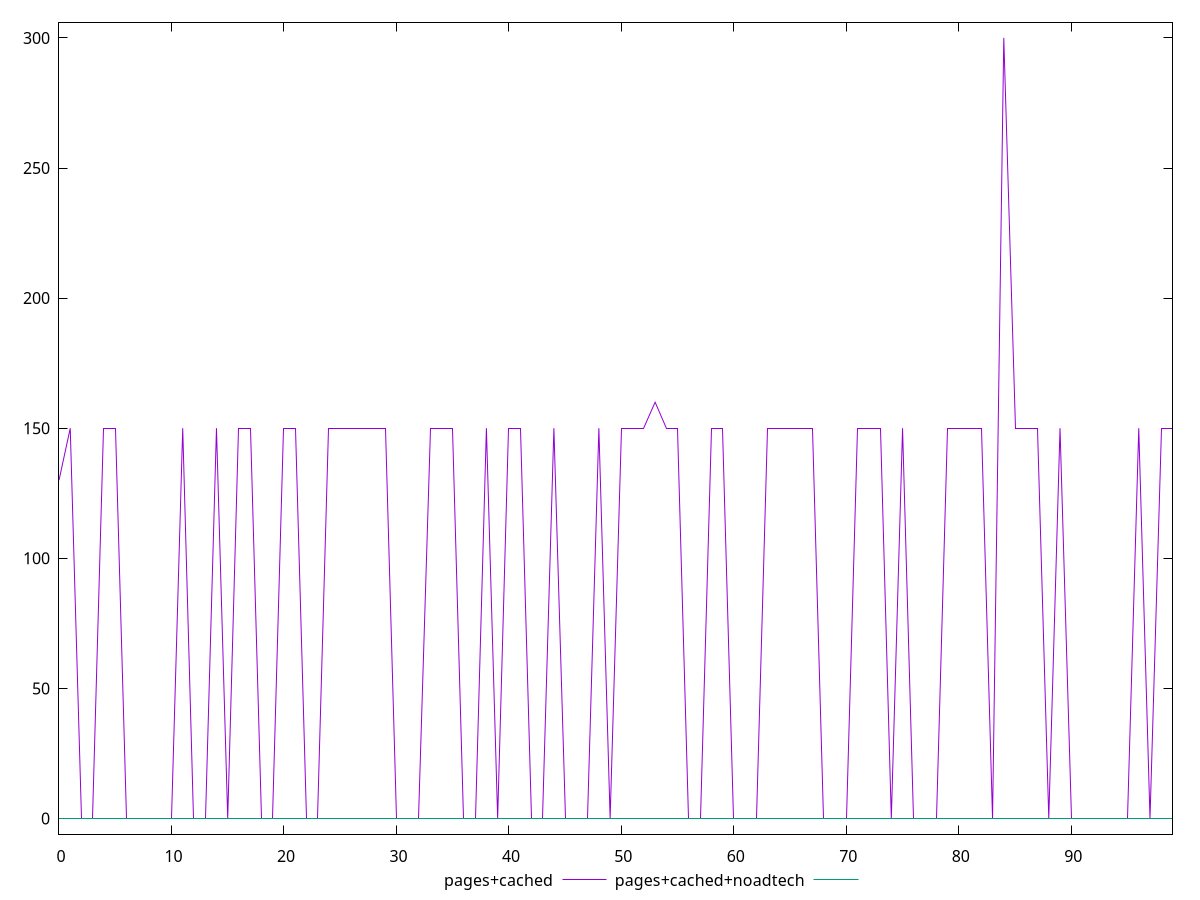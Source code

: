 reset

$pagesCached <<EOF
0 130
1 150
2 0
3 0
4 150
5 150
6 0
7 0
8 0
9 0
10 0
11 150
12 0
13 0
14 150
15 0
16 150
17 150
18 0
19 0
20 150
21 150
22 0
23 0
24 150
25 150
26 150
27 150
28 150
29 150
30 0
31 0
32 0
33 150
34 150
35 150
36 0
37 0
38 150
39 0
40 150
41 150
42 0
43 0
44 150
45 0
46 0
47 0
48 150
49 0
50 150
51 150
52 150
53 160
54 150
55 150
56 0
57 0
58 150
59 150
60 0
61 0
62 0
63 150
64 150
65 150
66 150
67 150
68 0
69 0
70 0
71 150
72 150
73 150
74 0
75 150
76 0
77 0
78 0
79 150
80 150
81 150
82 150
83 0
84 300
85 150
86 150
87 150
88 0
89 150
90 0
91 0
92 0
93 0
94 0
95 0
96 150
97 0
98 150
99 150
EOF

$pagesCachedNoadtech <<EOF
0 0
1 0
2 0
3 0
4 0
5 0
6 0
7 0
8 0
9 0
10 0
11 0
12 0
13 0
14 0
15 0
16 0
17 0
18 0
19 0
20 0
21 0
22 0
23 0
24 0
25 0
26 0
27 0
28 0
29 0
30 0
31 0
32 0
33 0
34 0
35 0
36 0
37 0
38 0
39 0
40 0
41 0
42 0
43 0
44 0
45 0
46 0
47 0
48 0
49 0
50 0
51 0
52 0
53 0
54 0
55 0
56 0
57 0
58 0
59 0
60 0
61 0
62 0
63 0
64 0
65 0
66 0
67 0
68 0
69 0
70 0
71 0
72 0
73 0
74 0
75 0
76 0
77 0
78 0
79 0
80 0
81 0
82 0
83 0
84 0
85 0
86 0
87 0
88 0
89 0
90 0
91 0
92 0
93 0
94 0
95 0
96 0
97 0
98 0
99 0
EOF

set key outside below
set xrange [0:99]
set yrange [-6:306]
set trange [-6:306]
set terminal svg size 640, 520 enhanced background rgb 'white'
set output "report_00025_2021-02-22T21:38:55.199Z/unminified-css/comparison/line/1_vs_2.svg"

plot $pagesCached title "pages+cached" with line, \
     $pagesCachedNoadtech title "pages+cached+noadtech" with line

reset
